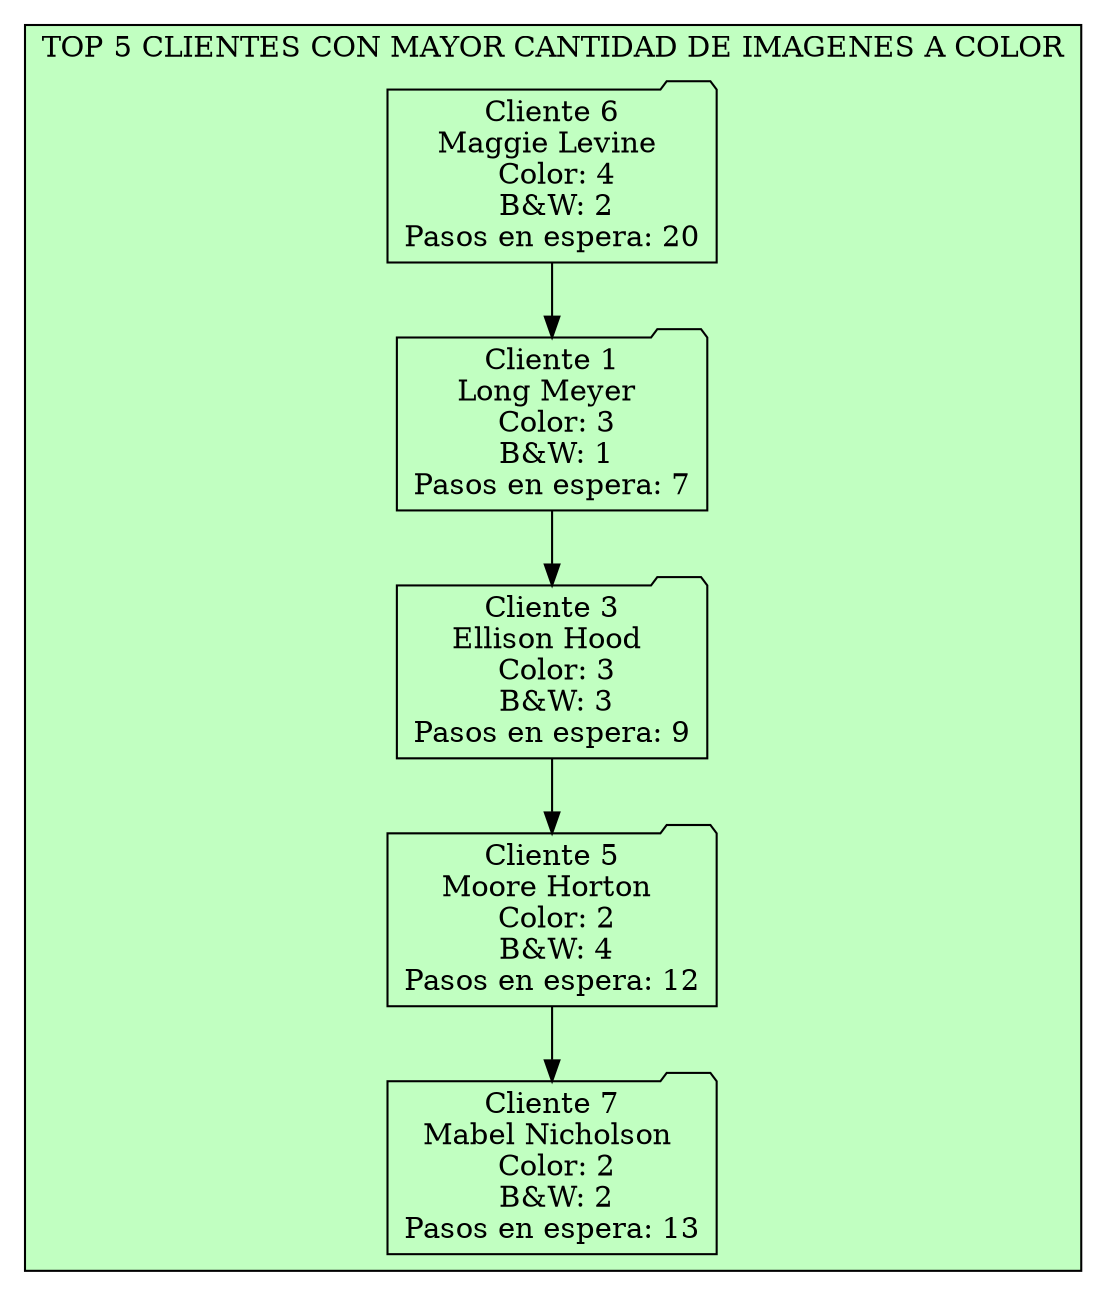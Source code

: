 digraph G { 
subgraph cluster_ClientesTOP{ 
label="TOP 5 CLIENTES CON MAYOR CANTIDAD DE IMAGENES A COLOR"; 
bgcolor="darkseagreen1"; 
node[shape = box]; 
Nodo492079624[shape=folder label="Cliente 6\nMaggie Levine \n Color: 4\n B&W: 2\nPasos en espera: 20"];
Nodo630074945[shape=folder label="Cliente 1\nLong Meyer \n Color: 3\n B&W: 1\nPasos en espera: 7"];
Nodo64133603[shape=folder label="Cliente 3\nEllison Hood \n Color: 3\n B&W: 3\nPasos en espera: 9"];
Nodo1436901839[shape=folder label="Cliente 5\nMoore Horton \n Color: 2\n B&W: 4\nPasos en espera: 12"];
Nodo999522307[shape=folder label="Cliente 7\nMabel Nicholson \n Color: 2\n B&W: 2\nPasos en espera: 13"];
Nodo492079624 -> Nodo630074945 
Nodo630074945 -> Nodo64133603 
Nodo64133603 -> Nodo1436901839 
Nodo1436901839 -> Nodo999522307 
}rankdir = TB;
}
